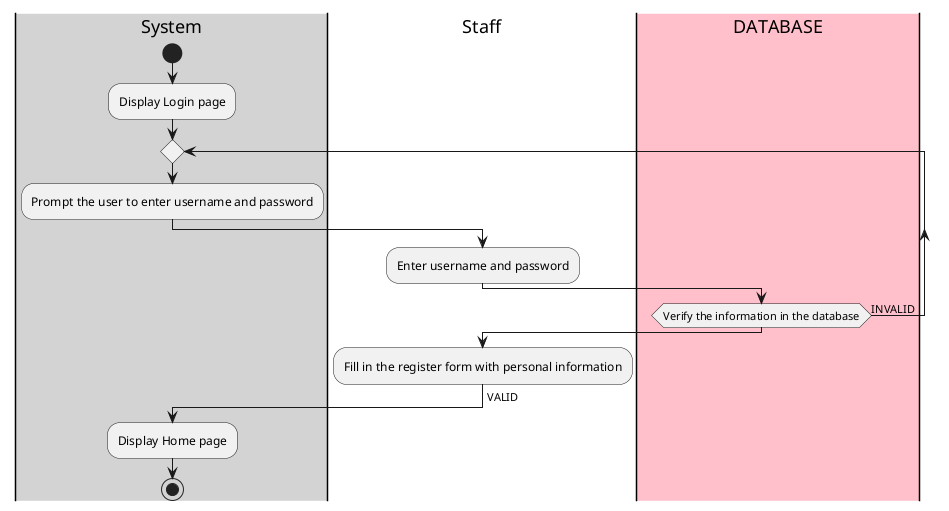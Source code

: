 @startuml

|#lightgray|System|
start
:Display Login page;
repeat
:Prompt the user to enter username and password;
|#White|Staff|
:Enter username and password;
|#pink|DATABASE|
repeat while (Verify the information in the database) is (INVALID)
|#White|Staff|
:Fill in the register form with personal information;
|#White|Staff|
-> VALID;
|#lightgray|System|
:Display Home page;
stop

@enduml
